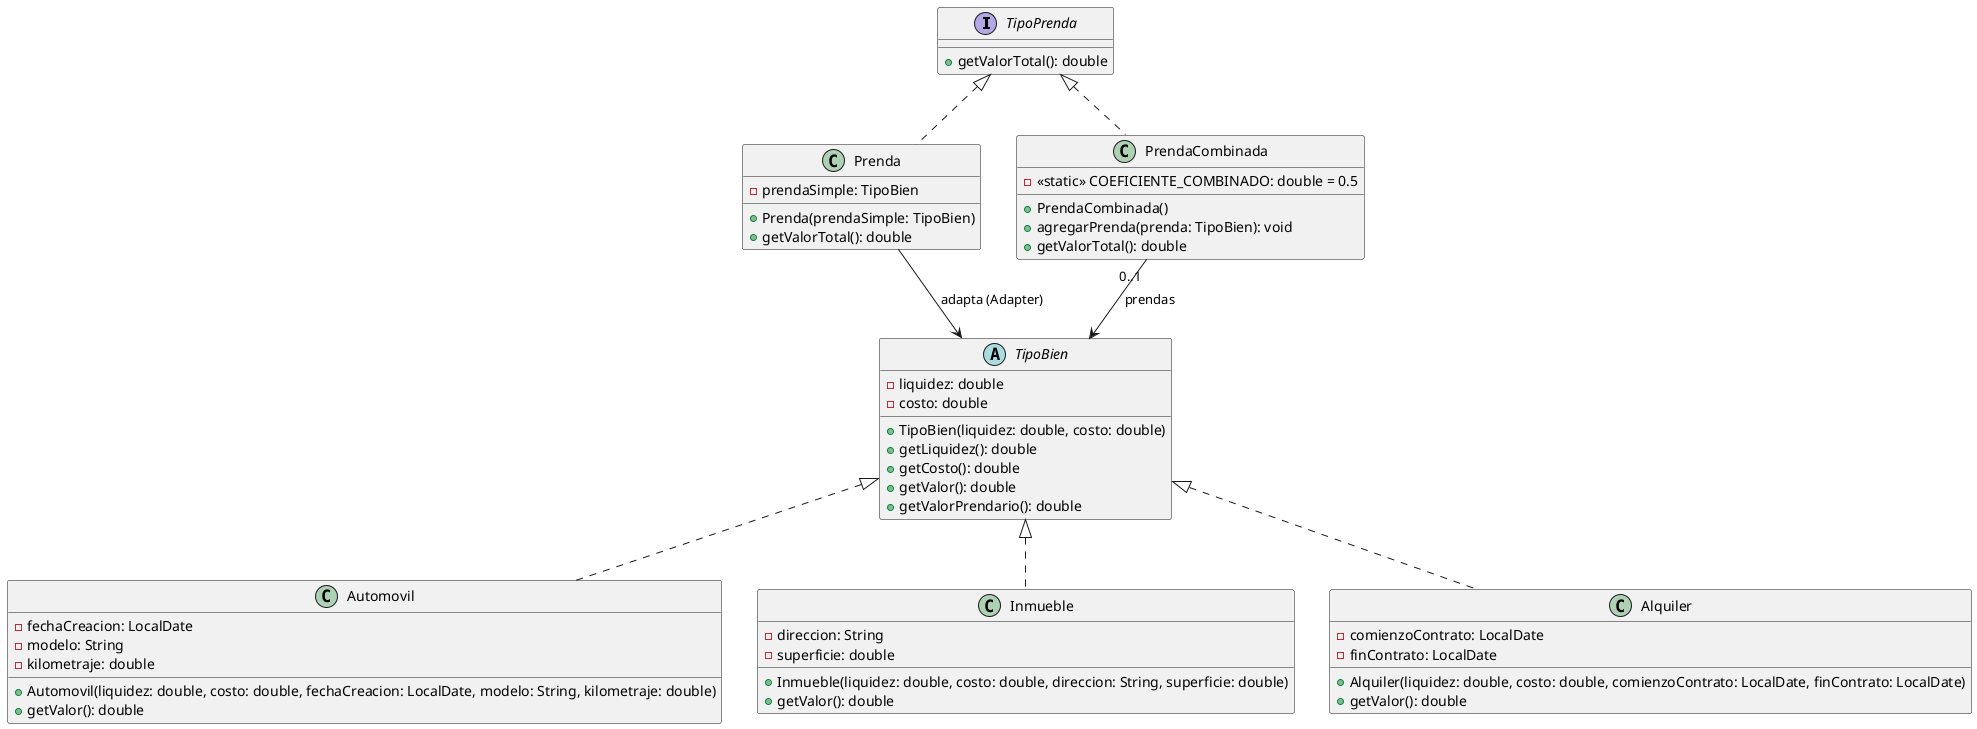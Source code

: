 @startuml
interface TipoPrenda {
        +getValorTotal(): double
    }

    abstract class TipoBien {
        -liquidez: double
        -costo: double
        +TipoBien(liquidez: double, costo: double)
        +getLiquidez(): double
        +getCosto(): double
        +getValor(): double
        +getValorPrendario(): double
    }

    class Automovil implements TipoBien {
        -fechaCreacion: LocalDate
        -modelo: String
        -kilometraje: double
        +Automovil(liquidez: double, costo: double, fechaCreacion: LocalDate, modelo: String, kilometraje: double)
        +getValor(): double
    }

    class Inmueble implements TipoBien {
        -direccion: String
        -superficie: double
        +Inmueble(liquidez: double, costo: double, direccion: String, superficie: double)
        +getValor(): double
    }

    class Alquiler implements TipoBien {
        -comienzoContrato: LocalDate
        -finContrato: LocalDate
        +Alquiler(liquidez: double, costo: double, comienzoContrato: LocalDate, finContrato: LocalDate)
        +getValor(): double
    }

    class Prenda {
        -prendaSimple: TipoBien
        +Prenda(prendaSimple: TipoBien)
        +getValorTotal(): double
    }

    class PrendaCombinada {
        -<<static>> COEFICIENTE_COMBINADO: double = 0.5
        +PrendaCombinada()
        +agregarPrenda(prenda: TipoBien): void
        +getValorTotal(): double
    }

    TipoPrenda <|.. Prenda
    TipoPrenda <|.. PrendaCombinada

    Prenda --> TipoBien : "adapta (Adapter)"
    PrendaCombinada --> TipoBien : "0..1" prendas
@enduml